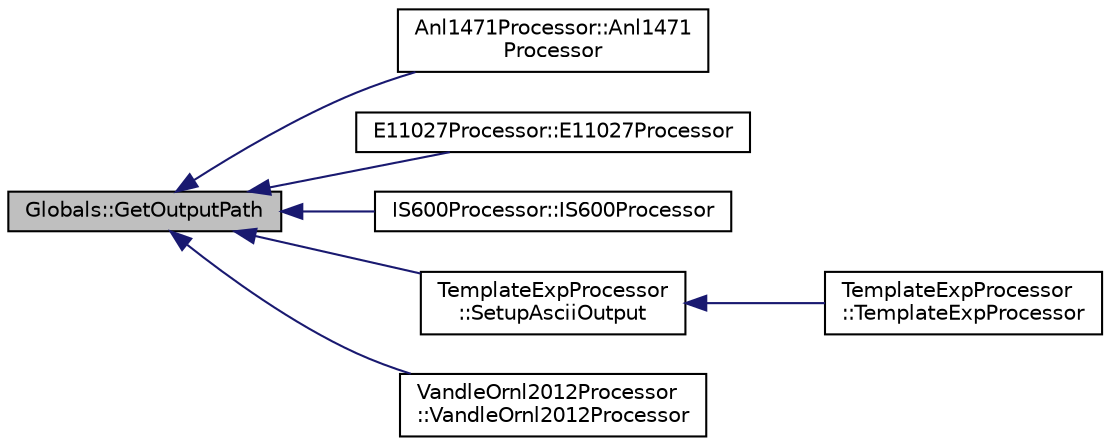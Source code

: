 digraph "Globals::GetOutputPath"
{
  edge [fontname="Helvetica",fontsize="10",labelfontname="Helvetica",labelfontsize="10"];
  node [fontname="Helvetica",fontsize="10",shape=record];
  rankdir="LR";
  Node1 [label="Globals::GetOutputPath",height=0.2,width=0.4,color="black", fillcolor="grey75", style="filled", fontcolor="black"];
  Node1 -> Node2 [dir="back",color="midnightblue",fontsize="10",style="solid",fontname="Helvetica"];
  Node2 [label="Anl1471Processor::Anl1471\lProcessor",height=0.2,width=0.4,color="black", fillcolor="white", style="filled",URL="$d2/daa/class_anl1471_processor.html#afc486be98fca0f787fe683ab6d2ea6aa"];
  Node1 -> Node3 [dir="back",color="midnightblue",fontsize="10",style="solid",fontname="Helvetica"];
  Node3 [label="E11027Processor::E11027Processor",height=0.2,width=0.4,color="black", fillcolor="white", style="filled",URL="$d5/d8a/class_e11027_processor.html#a9e68233c0b270d88d565171a5f04b72c",tooltip="Default Constructor. "];
  Node1 -> Node4 [dir="back",color="midnightblue",fontsize="10",style="solid",fontname="Helvetica"];
  Node4 [label="IS600Processor::IS600Processor",height=0.2,width=0.4,color="black", fillcolor="white", style="filled",URL="$de/d81/class_i_s600_processor.html#a6d81ec42cf9105860f1b228c33e94ee1"];
  Node1 -> Node5 [dir="back",color="midnightblue",fontsize="10",style="solid",fontname="Helvetica"];
  Node5 [label="TemplateExpProcessor\l::SetupAsciiOutput",height=0.2,width=0.4,color="black", fillcolor="white", style="filled",URL="$d9/ddc/class_template_exp_processor.html#a23af04115512392351843e3ce84d9bbc",tooltip="Sets up the name of the output ascii data file. "];
  Node5 -> Node6 [dir="back",color="midnightblue",fontsize="10",style="solid",fontname="Helvetica"];
  Node6 [label="TemplateExpProcessor\l::TemplateExpProcessor",height=0.2,width=0.4,color="black", fillcolor="white", style="filled",URL="$d9/ddc/class_template_exp_processor.html#a365a42bf12191de537409013bde5c39c"];
  Node1 -> Node7 [dir="back",color="midnightblue",fontsize="10",style="solid",fontname="Helvetica"];
  Node7 [label="VandleOrnl2012Processor\l::VandleOrnl2012Processor",height=0.2,width=0.4,color="black", fillcolor="white", style="filled",URL="$d1/dd7/class_vandle_ornl2012_processor.html#aff77073e3b34be6c71b37472572dada6"];
}
